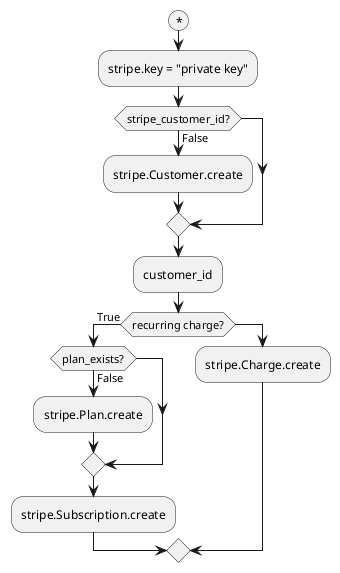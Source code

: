 @startuml
(*)
:stripe.key = "private key";

if (stripe_customer_id?) then (False)
    :stripe.Customer.create;
endif
:customer_id;

if (recurring charge?) then (True)
    if(plan_exists?) then (False)
        :stripe.Plan.create;
    endif
    :stripe.Subscription.create;
else
    :stripe.Charge.create;
endif

@enduml

' @startuml
' (*) -down-> "create_charge"
' if "recurring" then
'     -right->[true] "charge_monthly"
'         "charge_monthly" -down-> "stripe api: Customer.create"
'         "stripe api: Customer.create" -down-> "return customer.id"
'         "charge_monthly" -down-> "stripe api: Subscription.create"
'         "charge_monthly" -right-> "get_plan"
'     partition StripePlan {
'         -down-> "stripe api: Plan.list"
'         if "plan exists" then
'             -right->[false] "create_plan"
'             -down->"stripe api: Plan.create"
'             -down->"return plan.id"
'         else
'             -down->[true] "return plan.id"
'         endif
'     }
'     "return customer.id" -right-> "stripe api: Subscription.create"
'     "return plan.id" -right-> "stripe api: Subscription.create"
'     "stripe api: Subscription.create" -down-> "return subscription.id, plan.id, customer.id"
' else
'     -left->[false] "charge_once"
'     --> "stripe api: Charge.create"
'     --> "return charge.id, charge.customer"
' endif
' 
' @enduml
